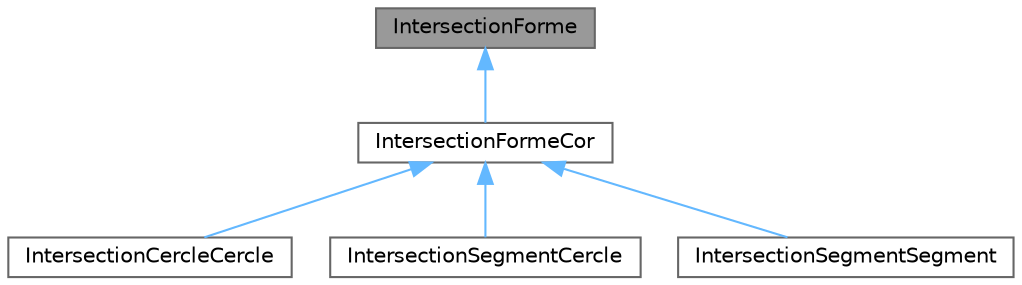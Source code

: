digraph "IntersectionForme"
{
 // LATEX_PDF_SIZE
  bgcolor="transparent";
  edge [fontname=Helvetica,fontsize=10,labelfontname=Helvetica,labelfontsize=10];
  node [fontname=Helvetica,fontsize=10,shape=box,height=0.2,width=0.4];
  Node1 [id="Node000001",label="IntersectionForme",height=0.2,width=0.4,color="gray40", fillcolor="grey60", style="filled", fontcolor="black",tooltip=" "];
  Node1 -> Node2 [id="edge1_Node000001_Node000002",dir="back",color="steelblue1",style="solid",tooltip=" "];
  Node2 [id="Node000002",label="IntersectionFormeCor",height=0.2,width=0.4,color="gray40", fillcolor="white", style="filled",URL="$class_intersection_forme_cor.html",tooltip=" "];
  Node2 -> Node3 [id="edge2_Node000002_Node000003",dir="back",color="steelblue1",style="solid",tooltip=" "];
  Node3 [id="Node000003",label="IntersectionCercleCercle",height=0.2,width=0.4,color="gray40", fillcolor="white", style="filled",URL="$class_intersection_cercle_cercle.html",tooltip=" "];
  Node2 -> Node4 [id="edge3_Node000002_Node000004",dir="back",color="steelblue1",style="solid",tooltip=" "];
  Node4 [id="Node000004",label="IntersectionSegmentCercle",height=0.2,width=0.4,color="gray40", fillcolor="white", style="filled",URL="$class_intersection_segment_cercle.html",tooltip=" "];
  Node2 -> Node5 [id="edge4_Node000002_Node000005",dir="back",color="steelblue1",style="solid",tooltip=" "];
  Node5 [id="Node000005",label="IntersectionSegmentSegment",height=0.2,width=0.4,color="gray40", fillcolor="white", style="filled",URL="$class_intersection_segment_segment.html",tooltip=" "];
}
